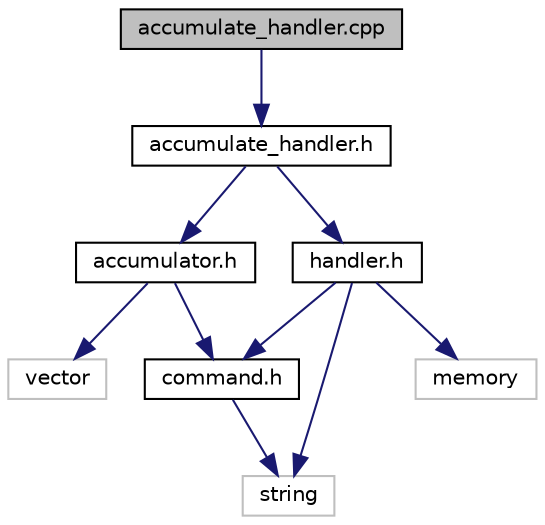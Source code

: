 digraph "accumulate_handler.cpp"
{
  edge [fontname="Helvetica",fontsize="10",labelfontname="Helvetica",labelfontsize="10"];
  node [fontname="Helvetica",fontsize="10",shape=record];
  Node1 [label="accumulate_handler.cpp",height=0.2,width=0.4,color="black", fillcolor="grey75", style="filled", fontcolor="black"];
  Node1 -> Node2 [color="midnightblue",fontsize="10",style="solid",fontname="Helvetica"];
  Node2 [label="accumulate_handler.h",height=0.2,width=0.4,color="black", fillcolor="white", style="filled",URL="$accumulate__handler_8h.html"];
  Node2 -> Node3 [color="midnightblue",fontsize="10",style="solid",fontname="Helvetica"];
  Node3 [label="accumulator.h",height=0.2,width=0.4,color="black", fillcolor="white", style="filled",URL="$accumulator_8h.html"];
  Node3 -> Node4 [color="midnightblue",fontsize="10",style="solid",fontname="Helvetica"];
  Node4 [label="command.h",height=0.2,width=0.4,color="black", fillcolor="white", style="filled",URL="$command_8h.html"];
  Node4 -> Node5 [color="midnightblue",fontsize="10",style="solid",fontname="Helvetica"];
  Node5 [label="string",height=0.2,width=0.4,color="grey75", fillcolor="white", style="filled"];
  Node3 -> Node6 [color="midnightblue",fontsize="10",style="solid",fontname="Helvetica"];
  Node6 [label="vector",height=0.2,width=0.4,color="grey75", fillcolor="white", style="filled"];
  Node2 -> Node7 [color="midnightblue",fontsize="10",style="solid",fontname="Helvetica"];
  Node7 [label="handler.h",height=0.2,width=0.4,color="black", fillcolor="white", style="filled",URL="$handler_8h.html"];
  Node7 -> Node4 [color="midnightblue",fontsize="10",style="solid",fontname="Helvetica"];
  Node7 -> Node8 [color="midnightblue",fontsize="10",style="solid",fontname="Helvetica"];
  Node8 [label="memory",height=0.2,width=0.4,color="grey75", fillcolor="white", style="filled"];
  Node7 -> Node5 [color="midnightblue",fontsize="10",style="solid",fontname="Helvetica"];
}
